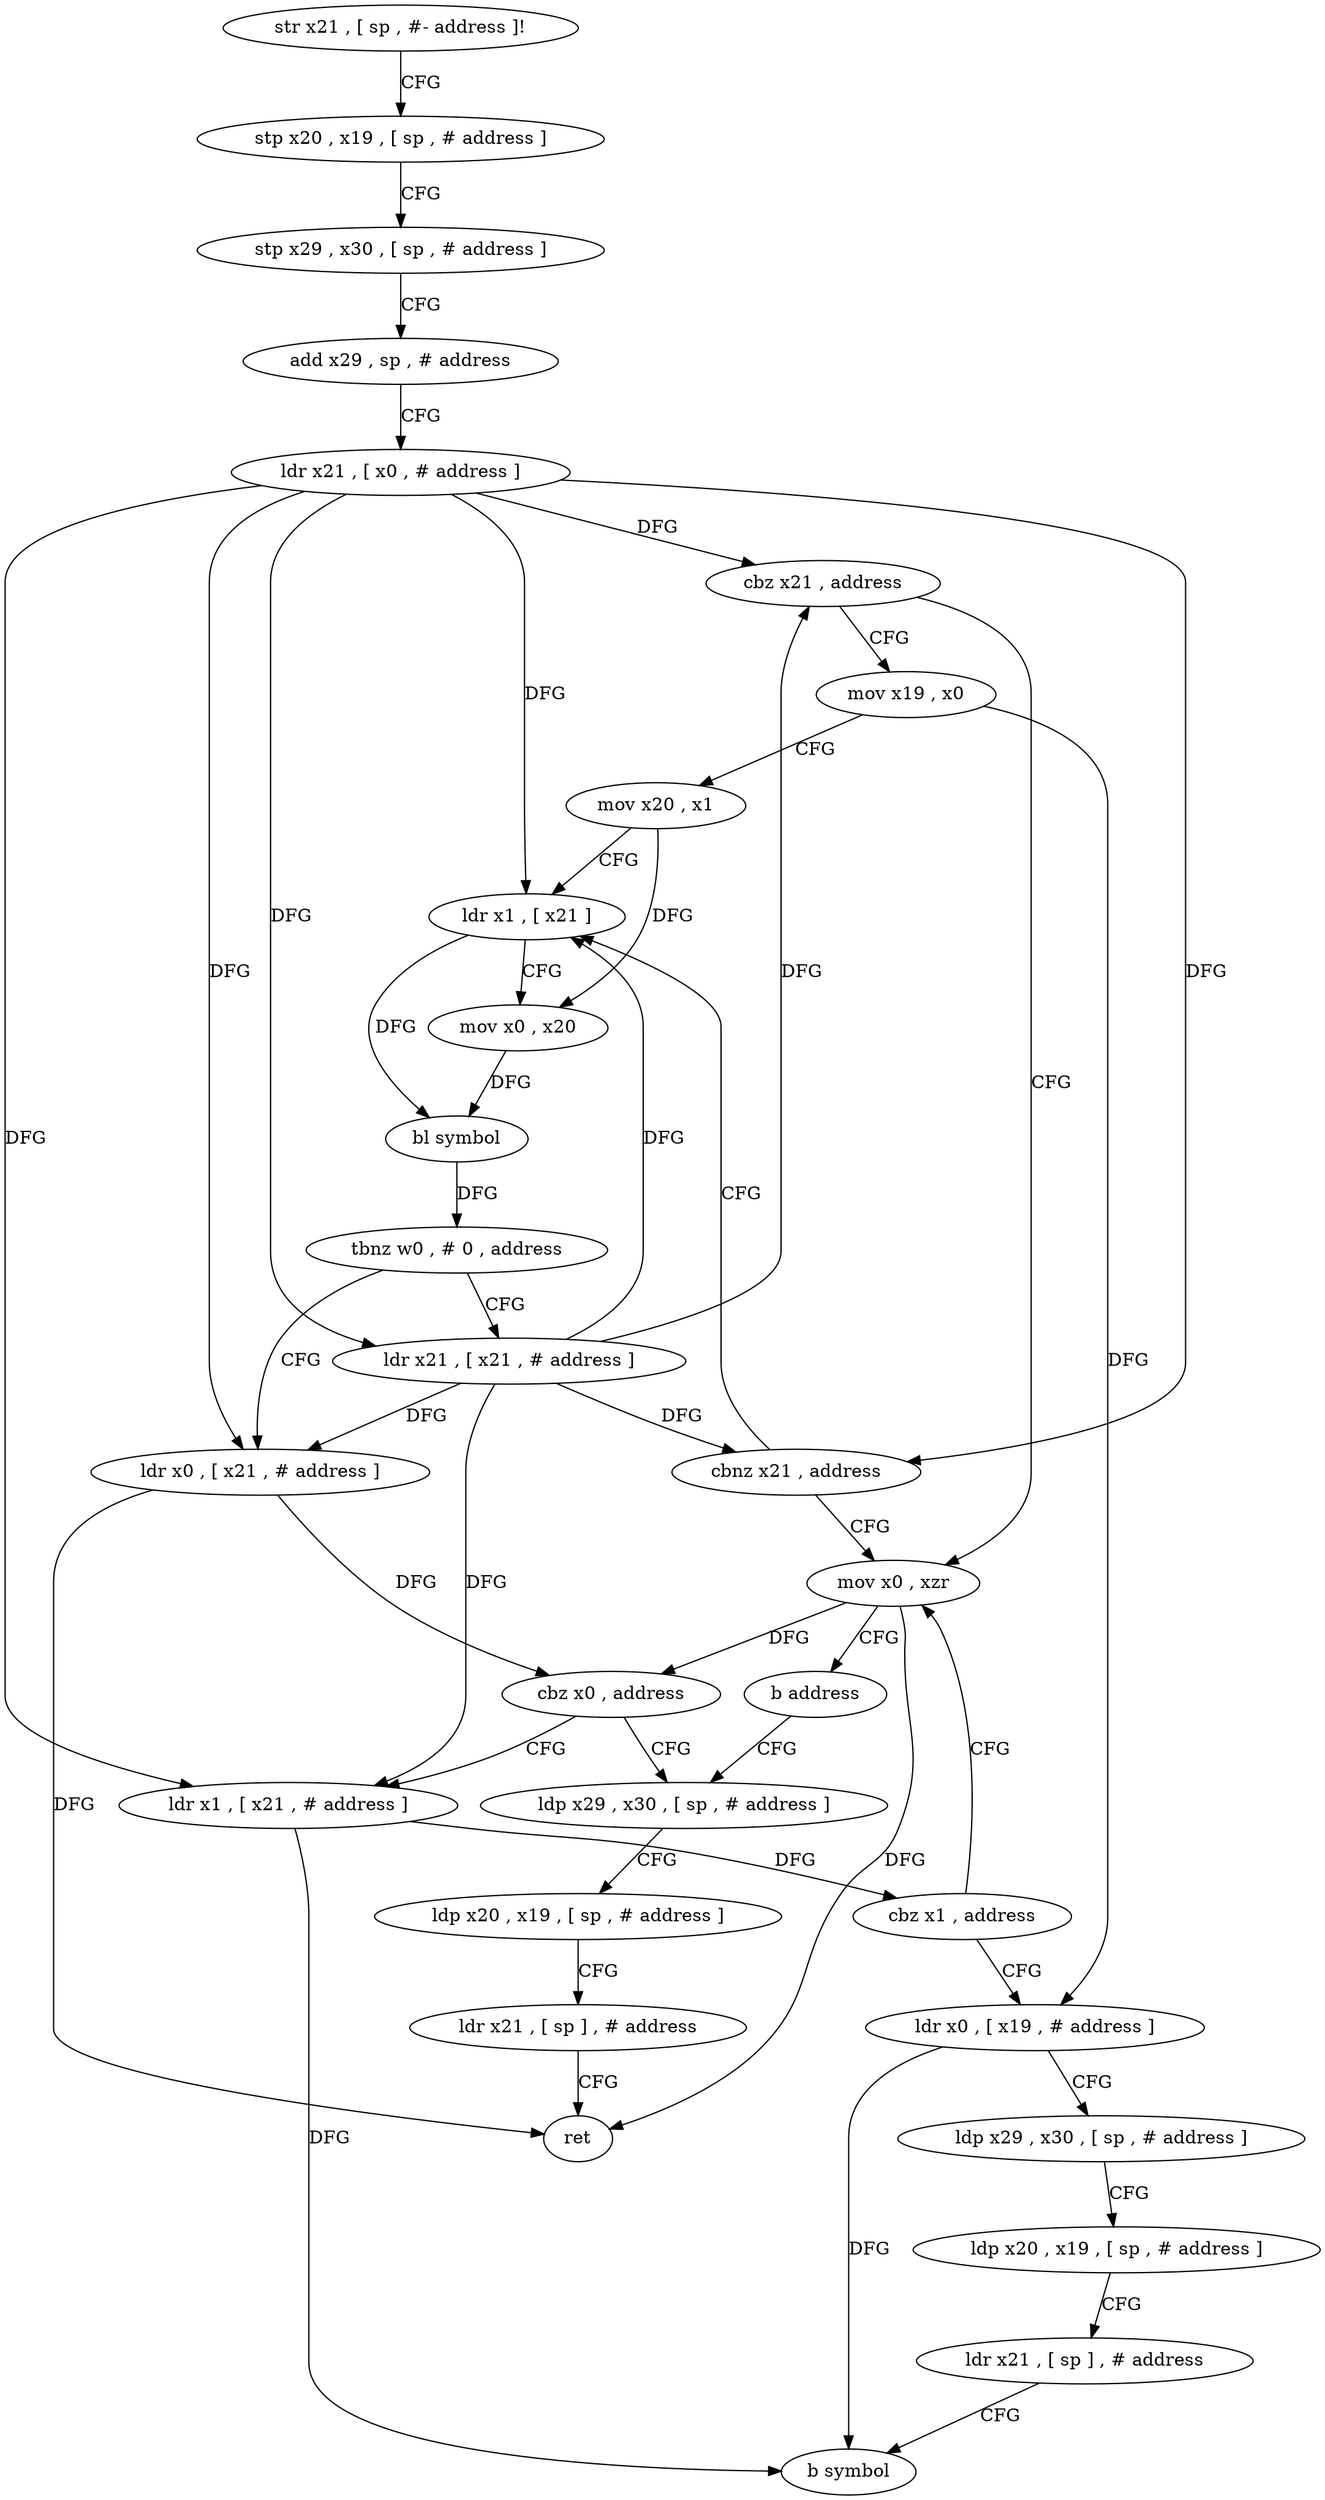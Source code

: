 digraph "func" {
"84604" [label = "str x21 , [ sp , #- address ]!" ]
"84608" [label = "stp x20 , x19 , [ sp , # address ]" ]
"84612" [label = "stp x29 , x30 , [ sp , # address ]" ]
"84616" [label = "add x29 , sp , # address" ]
"84620" [label = "ldr x21 , [ x0 , # address ]" ]
"84624" [label = "cbz x21 , address" ]
"84660" [label = "mov x0 , xzr" ]
"84628" [label = "mov x19 , x0" ]
"84664" [label = "b address" ]
"84676" [label = "ldp x29 , x30 , [ sp , # address ]" ]
"84632" [label = "mov x20 , x1" ]
"84636" [label = "ldr x1 , [ x21 ]" ]
"84680" [label = "ldp x20 , x19 , [ sp , # address ]" ]
"84684" [label = "ldr x21 , [ sp ] , # address" ]
"84688" [label = "ret" ]
"84668" [label = "ldr x0 , [ x21 , # address ]" ]
"84672" [label = "cbz x0 , address" ]
"84692" [label = "ldr x1 , [ x21 , # address ]" ]
"84652" [label = "ldr x21 , [ x21 , # address ]" ]
"84656" [label = "cbnz x21 , address" ]
"84696" [label = "cbz x1 , address" ]
"84700" [label = "ldr x0 , [ x19 , # address ]" ]
"84640" [label = "mov x0 , x20" ]
"84644" [label = "bl symbol" ]
"84648" [label = "tbnz w0 , # 0 , address" ]
"84704" [label = "ldp x29 , x30 , [ sp , # address ]" ]
"84708" [label = "ldp x20 , x19 , [ sp , # address ]" ]
"84712" [label = "ldr x21 , [ sp ] , # address" ]
"84716" [label = "b symbol" ]
"84604" -> "84608" [ label = "CFG" ]
"84608" -> "84612" [ label = "CFG" ]
"84612" -> "84616" [ label = "CFG" ]
"84616" -> "84620" [ label = "CFG" ]
"84620" -> "84624" [ label = "DFG" ]
"84620" -> "84636" [ label = "DFG" ]
"84620" -> "84668" [ label = "DFG" ]
"84620" -> "84652" [ label = "DFG" ]
"84620" -> "84656" [ label = "DFG" ]
"84620" -> "84692" [ label = "DFG" ]
"84624" -> "84660" [ label = "CFG" ]
"84624" -> "84628" [ label = "CFG" ]
"84660" -> "84664" [ label = "CFG" ]
"84660" -> "84688" [ label = "DFG" ]
"84660" -> "84672" [ label = "DFG" ]
"84628" -> "84632" [ label = "CFG" ]
"84628" -> "84700" [ label = "DFG" ]
"84664" -> "84676" [ label = "CFG" ]
"84676" -> "84680" [ label = "CFG" ]
"84632" -> "84636" [ label = "CFG" ]
"84632" -> "84640" [ label = "DFG" ]
"84636" -> "84640" [ label = "CFG" ]
"84636" -> "84644" [ label = "DFG" ]
"84680" -> "84684" [ label = "CFG" ]
"84684" -> "84688" [ label = "CFG" ]
"84668" -> "84672" [ label = "DFG" ]
"84668" -> "84688" [ label = "DFG" ]
"84672" -> "84692" [ label = "CFG" ]
"84672" -> "84676" [ label = "CFG" ]
"84692" -> "84696" [ label = "DFG" ]
"84692" -> "84716" [ label = "DFG" ]
"84652" -> "84656" [ label = "DFG" ]
"84652" -> "84624" [ label = "DFG" ]
"84652" -> "84636" [ label = "DFG" ]
"84652" -> "84668" [ label = "DFG" ]
"84652" -> "84692" [ label = "DFG" ]
"84656" -> "84636" [ label = "CFG" ]
"84656" -> "84660" [ label = "CFG" ]
"84696" -> "84660" [ label = "CFG" ]
"84696" -> "84700" [ label = "CFG" ]
"84700" -> "84704" [ label = "CFG" ]
"84700" -> "84716" [ label = "DFG" ]
"84640" -> "84644" [ label = "DFG" ]
"84644" -> "84648" [ label = "DFG" ]
"84648" -> "84668" [ label = "CFG" ]
"84648" -> "84652" [ label = "CFG" ]
"84704" -> "84708" [ label = "CFG" ]
"84708" -> "84712" [ label = "CFG" ]
"84712" -> "84716" [ label = "CFG" ]
}
